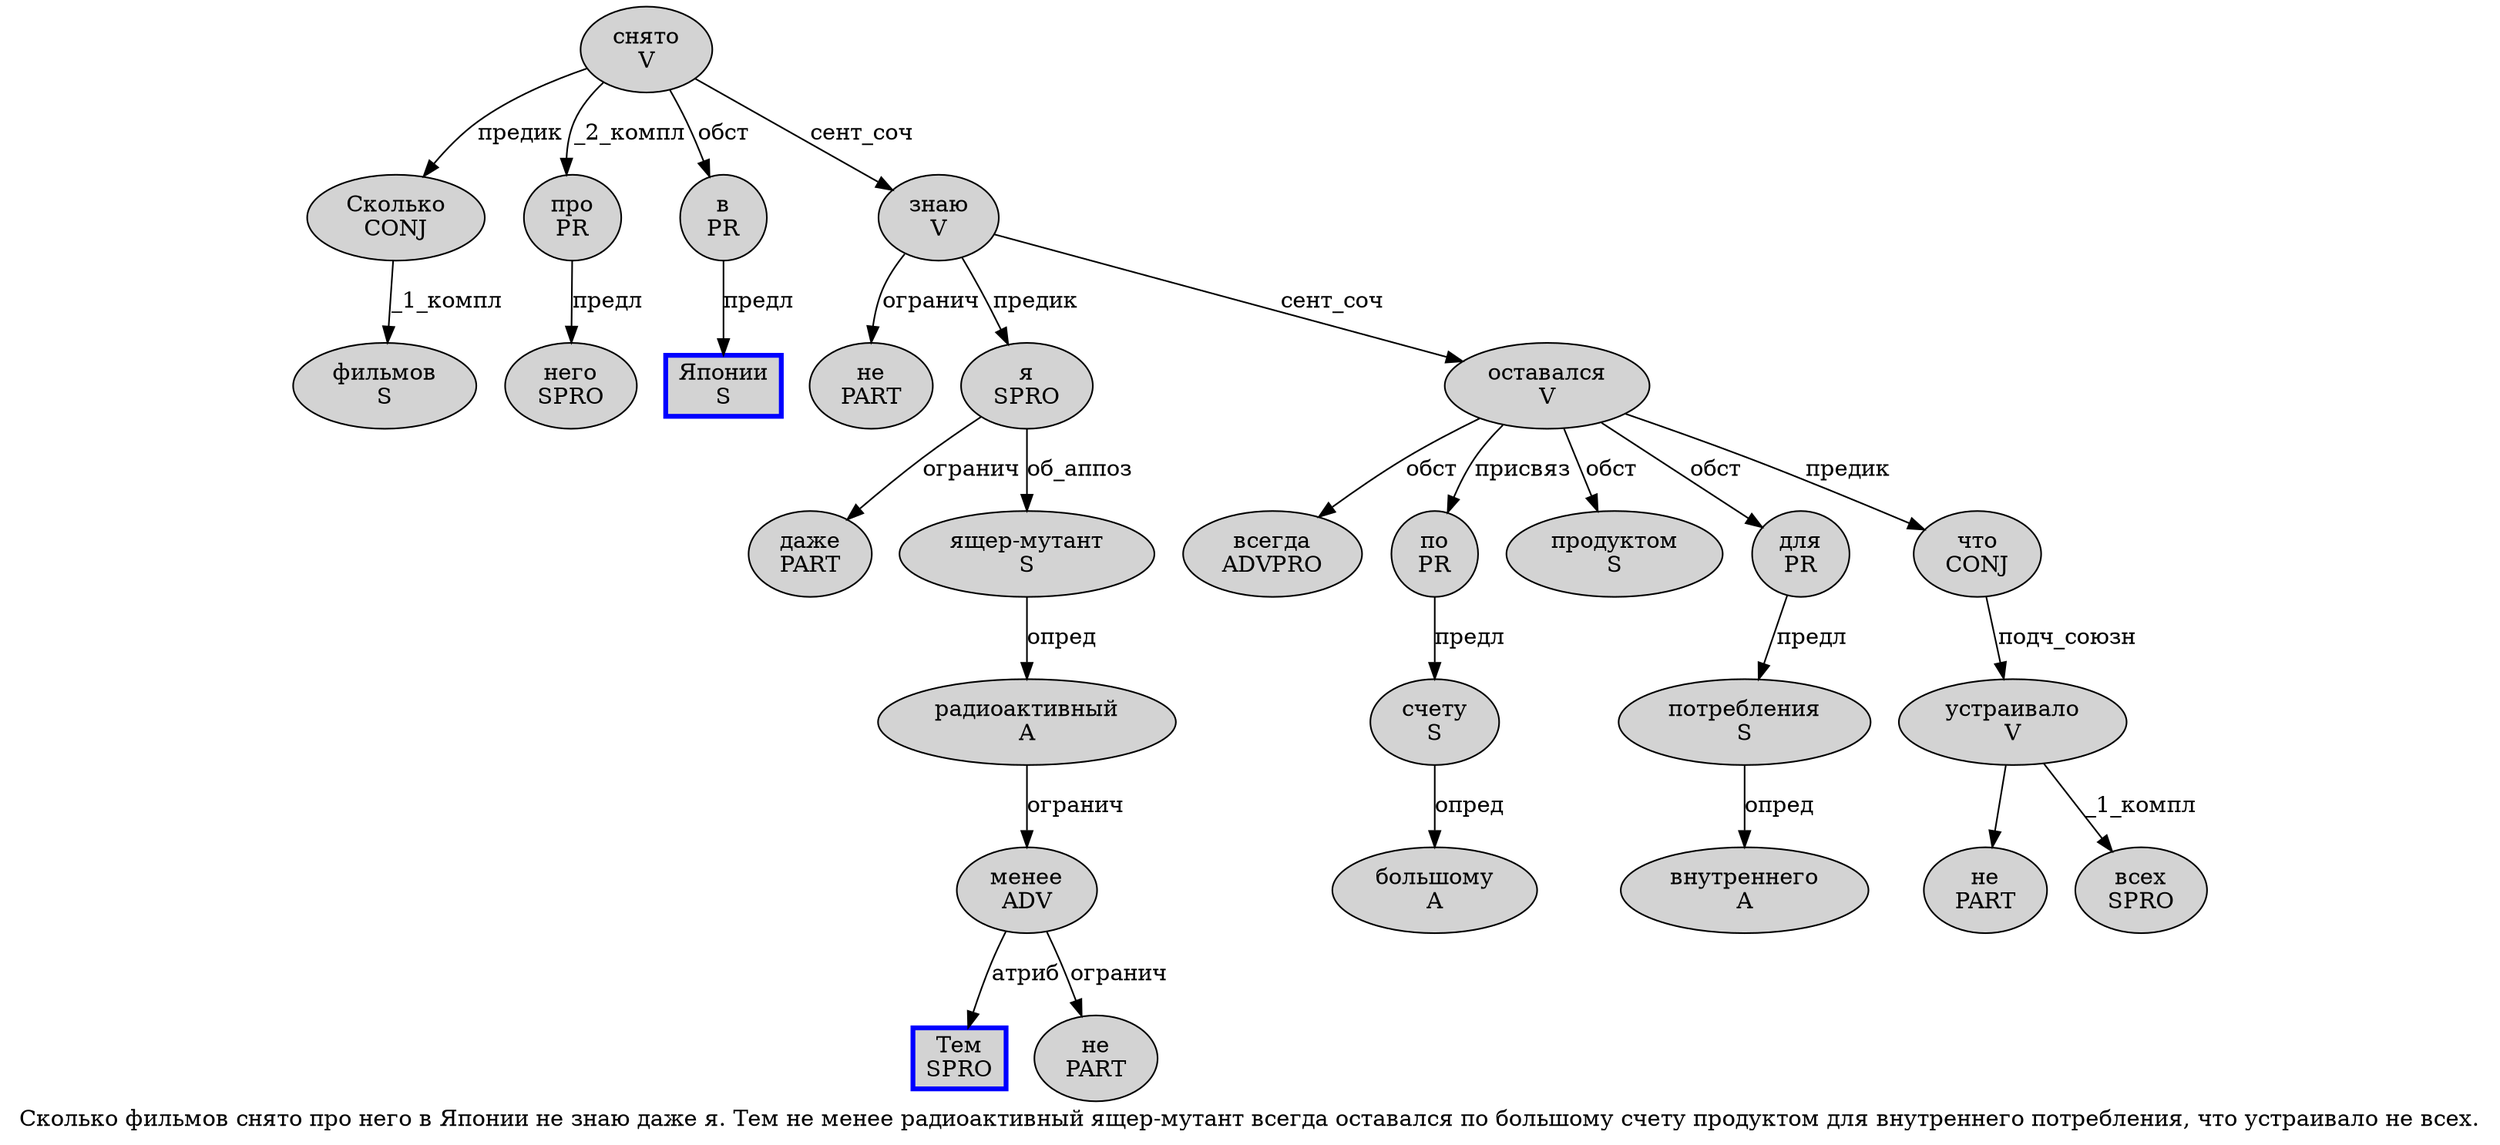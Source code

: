 digraph SENTENCE_4924 {
	graph [label="Сколько фильмов снято про него в Японии не знаю даже я. Тем не менее радиоактивный ящер-мутант всегда оставался по большому счету продуктом для внутреннего потребления, что устраивало не всех."]
	node [style=filled]
		0 [label="Сколько
CONJ" color="" fillcolor=lightgray penwidth=1 shape=ellipse]
		1 [label="фильмов
S" color="" fillcolor=lightgray penwidth=1 shape=ellipse]
		2 [label="снято
V" color="" fillcolor=lightgray penwidth=1 shape=ellipse]
		3 [label="про
PR" color="" fillcolor=lightgray penwidth=1 shape=ellipse]
		4 [label="него
SPRO" color="" fillcolor=lightgray penwidth=1 shape=ellipse]
		5 [label="в
PR" color="" fillcolor=lightgray penwidth=1 shape=ellipse]
		6 [label="Японии
S" color=blue fillcolor=lightgray penwidth=3 shape=box]
		7 [label="не
PART" color="" fillcolor=lightgray penwidth=1 shape=ellipse]
		8 [label="знаю
V" color="" fillcolor=lightgray penwidth=1 shape=ellipse]
		9 [label="даже
PART" color="" fillcolor=lightgray penwidth=1 shape=ellipse]
		10 [label="я
SPRO" color="" fillcolor=lightgray penwidth=1 shape=ellipse]
		12 [label="Тем
SPRO" color=blue fillcolor=lightgray penwidth=3 shape=box]
		13 [label="не
PART" color="" fillcolor=lightgray penwidth=1 shape=ellipse]
		14 [label="менее
ADV" color="" fillcolor=lightgray penwidth=1 shape=ellipse]
		15 [label="радиоактивный
A" color="" fillcolor=lightgray penwidth=1 shape=ellipse]
		16 [label="ящер-мутант
S" color="" fillcolor=lightgray penwidth=1 shape=ellipse]
		17 [label="всегда
ADVPRO" color="" fillcolor=lightgray penwidth=1 shape=ellipse]
		18 [label="оставался
V" color="" fillcolor=lightgray penwidth=1 shape=ellipse]
		19 [label="по
PR" color="" fillcolor=lightgray penwidth=1 shape=ellipse]
		20 [label="большому
A" color="" fillcolor=lightgray penwidth=1 shape=ellipse]
		21 [label="счету
S" color="" fillcolor=lightgray penwidth=1 shape=ellipse]
		22 [label="продуктом
S" color="" fillcolor=lightgray penwidth=1 shape=ellipse]
		23 [label="для
PR" color="" fillcolor=lightgray penwidth=1 shape=ellipse]
		24 [label="внутреннего
A" color="" fillcolor=lightgray penwidth=1 shape=ellipse]
		25 [label="потребления
S" color="" fillcolor=lightgray penwidth=1 shape=ellipse]
		27 [label="что
CONJ" color="" fillcolor=lightgray penwidth=1 shape=ellipse]
		28 [label="устраивало
V" color="" fillcolor=lightgray penwidth=1 shape=ellipse]
		29 [label="не
PART" color="" fillcolor=lightgray penwidth=1 shape=ellipse]
		30 [label="всех
SPRO" color="" fillcolor=lightgray penwidth=1 shape=ellipse]
			2 -> 0 [label="предик"]
			2 -> 3 [label="_2_компл"]
			2 -> 5 [label="обст"]
			2 -> 8 [label="сент_соч"]
			5 -> 6 [label="предл"]
			27 -> 28 [label="подч_союзн"]
			18 -> 17 [label="обст"]
			18 -> 19 [label="присвяз"]
			18 -> 22 [label="обст"]
			18 -> 23 [label="обст"]
			18 -> 27 [label="предик"]
			23 -> 25 [label="предл"]
			10 -> 9 [label="огранич"]
			10 -> 16 [label="об_аппоз"]
			0 -> 1 [label="_1_компл"]
			25 -> 24 [label="опред"]
			16 -> 15 [label="опред"]
			14 -> 12 [label="атриб"]
			14 -> 13 [label="огранич"]
			21 -> 20 [label="опред"]
			15 -> 14 [label="огранич"]
			28 -> 29
			28 -> 30 [label="_1_компл"]
			19 -> 21 [label="предл"]
			3 -> 4 [label="предл"]
			8 -> 7 [label="огранич"]
			8 -> 10 [label="предик"]
			8 -> 18 [label="сент_соч"]
}
